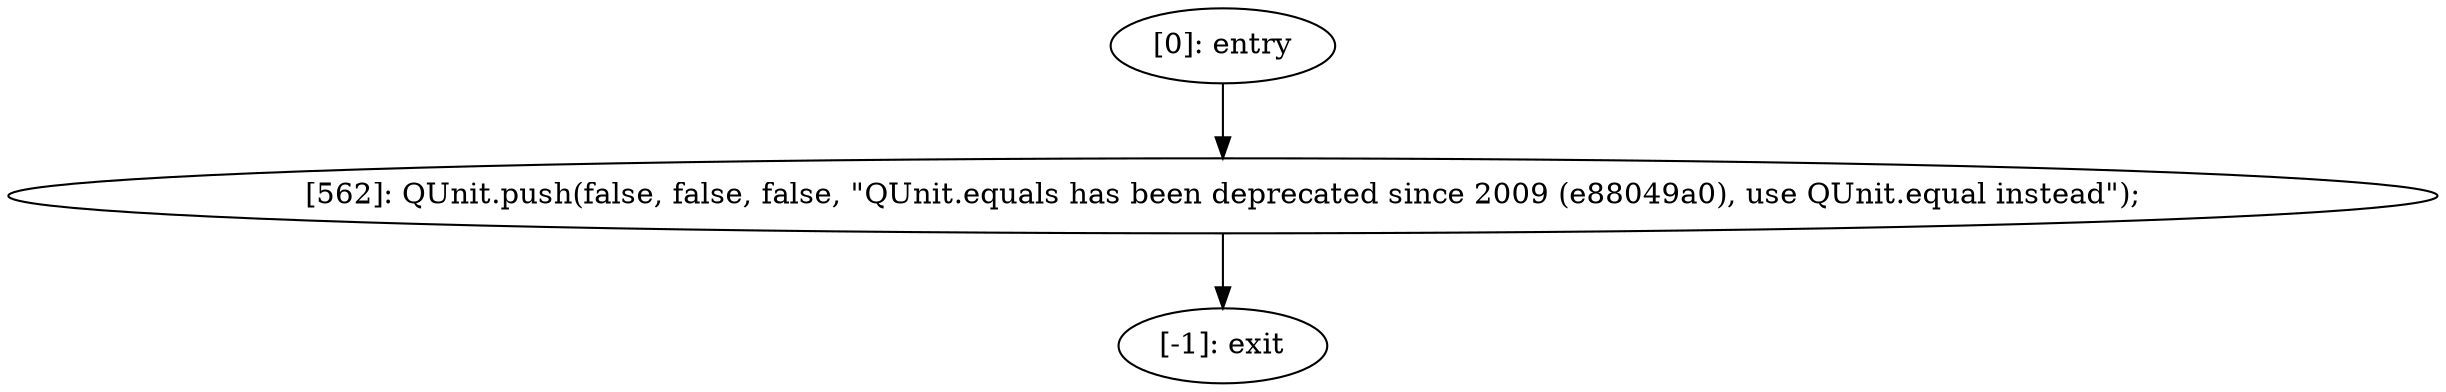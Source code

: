 digraph {
"0" [label="[562]: QUnit.push(false, false, false, \"QUnit.equals has been deprecated since 2009 (e88049a0), use QUnit.equal instead\");\n"] 
"1" [label="[-1]: exit"] 
"2" [label="[0]: entry"] 
"0" -> "1" [label=""] 
"2" -> "0" [label=""] 
}
